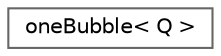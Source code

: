 digraph "Graphical Class Hierarchy"
{
 // INTERACTIVE_SVG=YES
 // LATEX_PDF_SIZE
  bgcolor="transparent";
  edge [fontname=Helvetica,fontsize=10,labelfontname=Helvetica,labelfontsize=10];
  node [fontname=Helvetica,fontsize=10,shape=box,height=0.2,width=0.4];
  rankdir="LR";
  Node0 [id="Node000000",label="oneBubble\< Q \>",height=0.2,width=0.4,color="grey40", fillcolor="white", style="filled",URL="$d3/dbd/classoneBubble.html",tooltip=" "];
}
